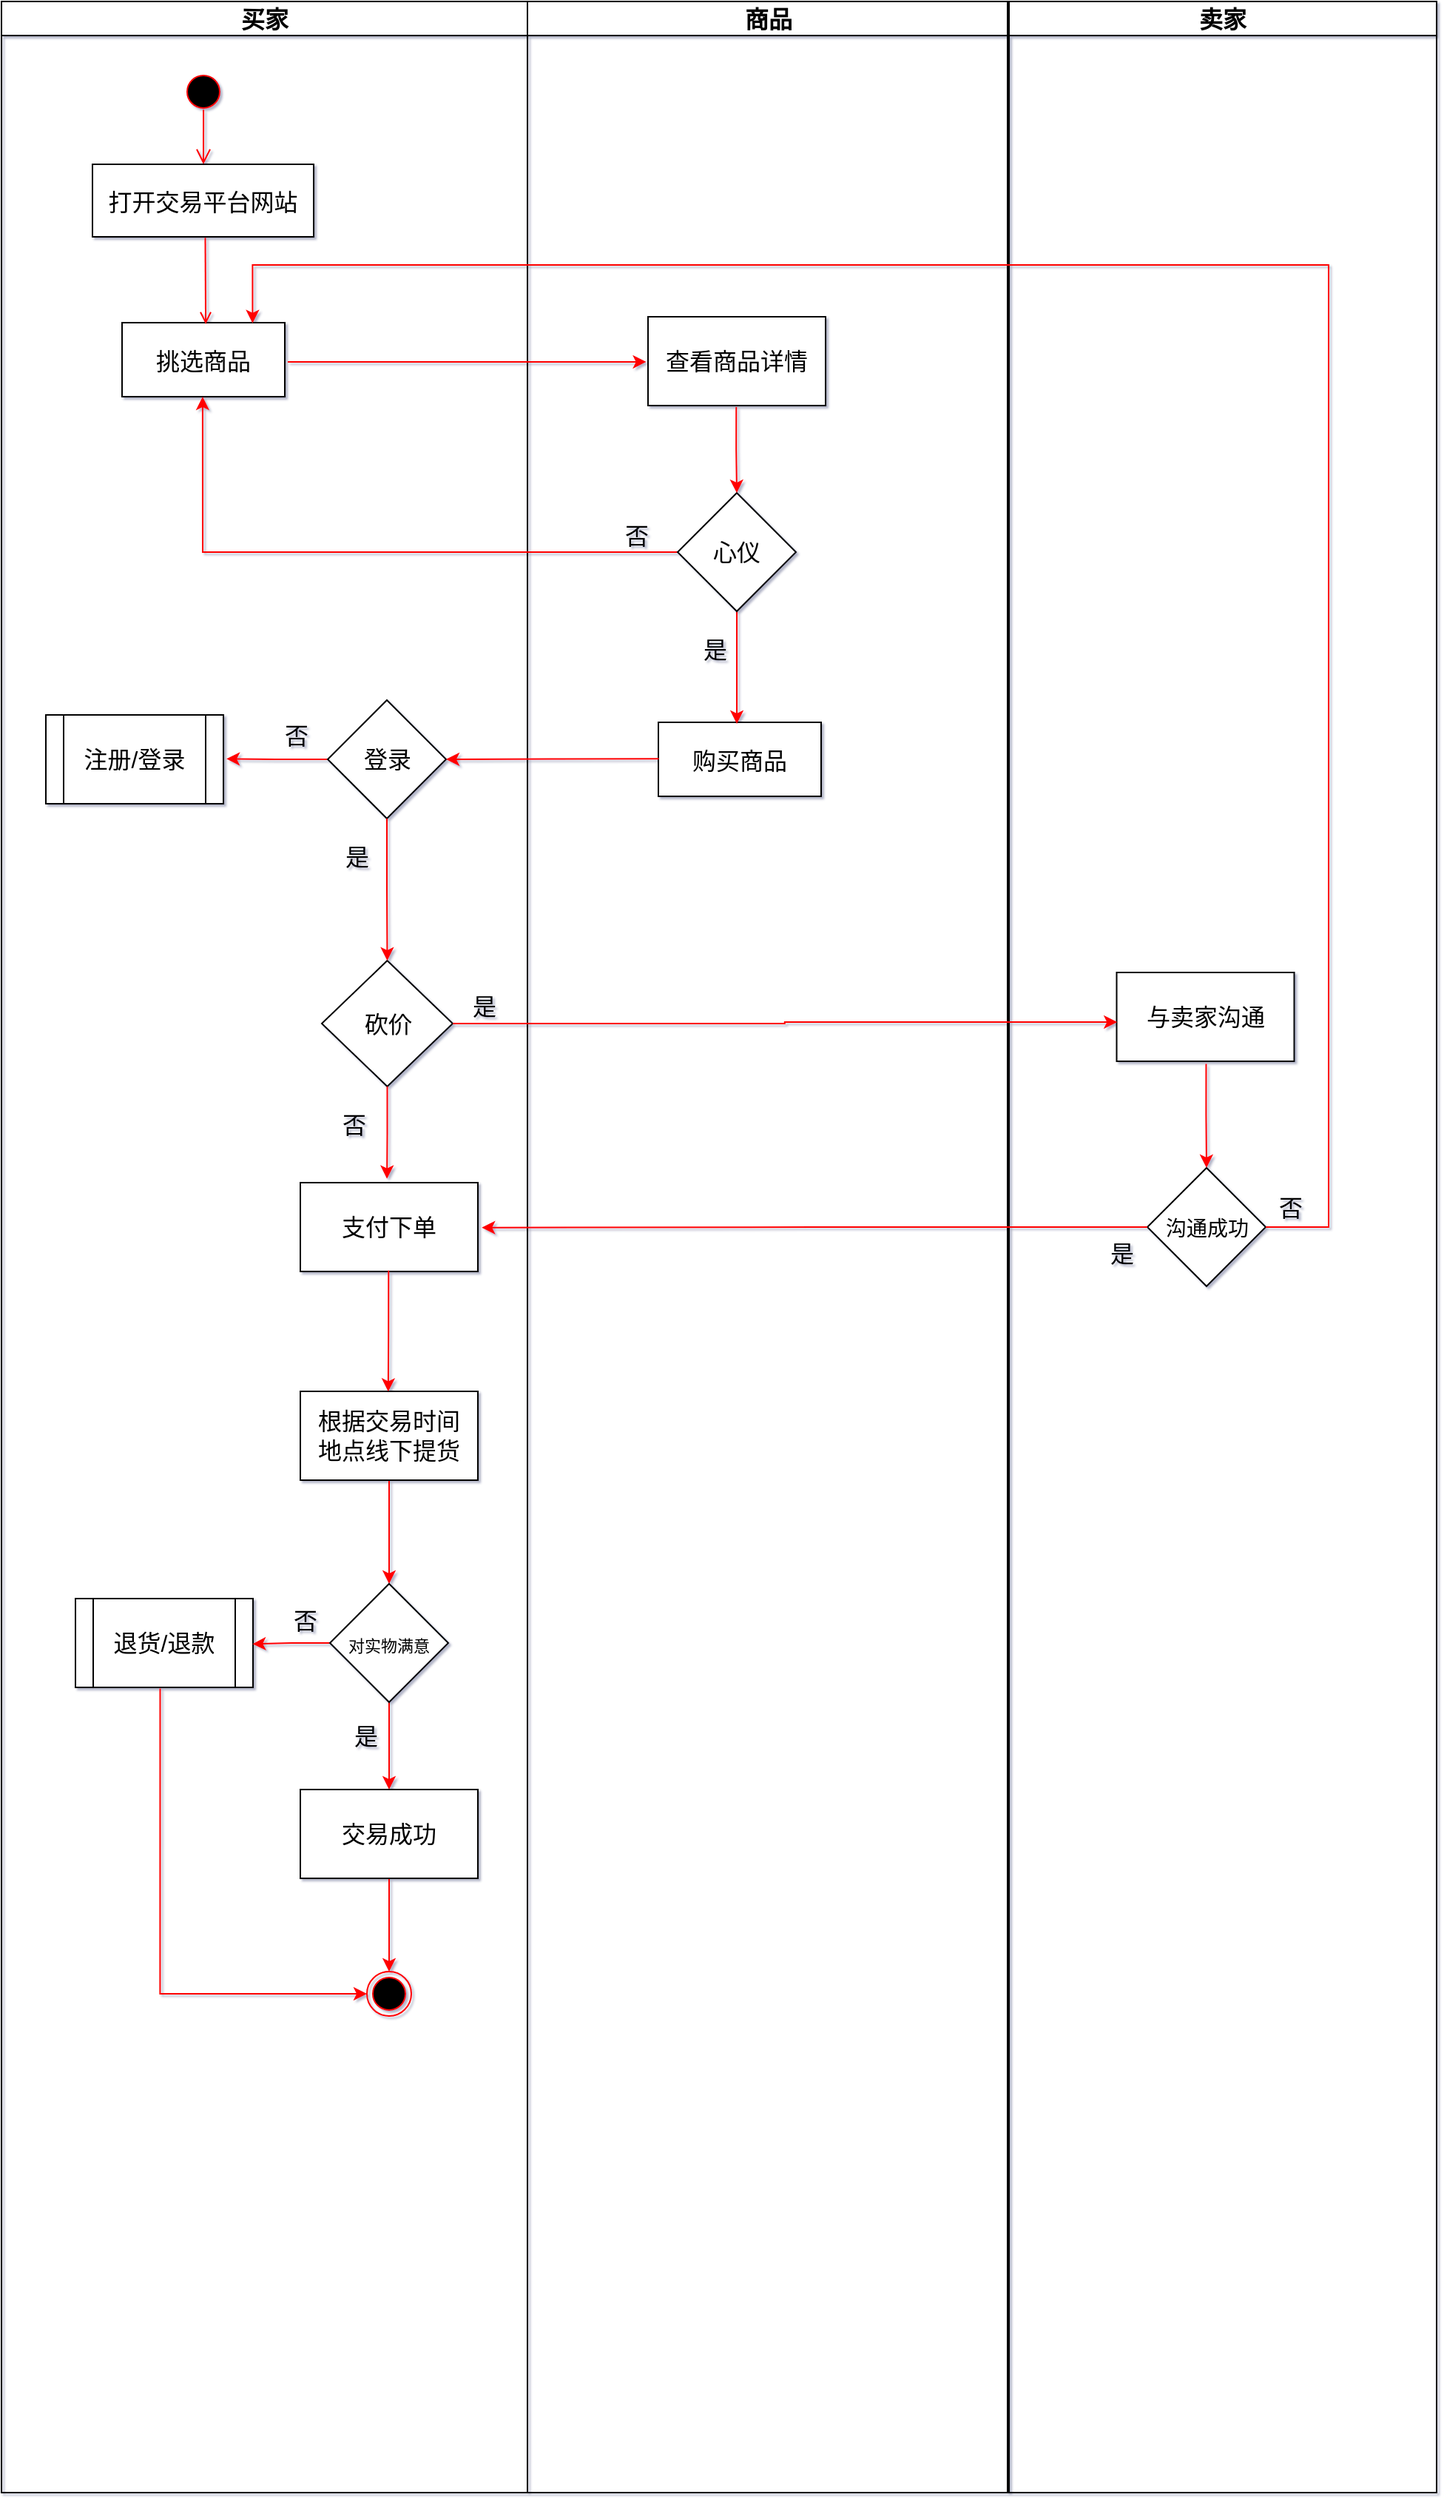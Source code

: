 <mxfile version="17.2.6" type="github" pages="2">
  <diagram name="Page-1" id="e7e014a7-5840-1c2e-5031-d8a46d1fe8dd">
    <mxGraphModel dx="1183" dy="617" grid="0" gridSize="10" guides="1" tooltips="1" connect="1" arrows="1" fold="1" page="1" pageScale="1" pageWidth="1169" pageHeight="826" background="none" math="0" shadow="1">
      <root>
        <mxCell id="0" />
        <mxCell id="1" parent="0" />
        <mxCell id="2" value="买家" style="swimlane;whiteSpace=wrap;startSize=23;fontSize=16;" parent="1" vertex="1">
          <mxGeometry x="89" y="128" width="355.5" height="1683" as="geometry" />
        </mxCell>
        <mxCell id="5" value="" style="ellipse;shape=startState;fillColor=#000000;strokeColor=#ff0000;fontSize=16;" parent="2" vertex="1">
          <mxGeometry x="121.5" y="46" width="30" height="30" as="geometry" />
        </mxCell>
        <mxCell id="6" value="" style="edgeStyle=elbowEdgeStyle;elbow=horizontal;verticalAlign=bottom;endArrow=open;endSize=8;strokeColor=#FF0000;endFill=1;rounded=0;exitX=0.501;exitY=0.903;exitDx=0;exitDy=0;exitPerimeter=0;fontSize=16;" parent="2" source="5" target="7" edge="1">
          <mxGeometry x="121.5" y="40" as="geometry">
            <mxPoint x="136.5" y="110" as="targetPoint" />
          </mxGeometry>
        </mxCell>
        <mxCell id="7" value="打开交易平台网站" style="fontSize=16;" parent="2" vertex="1">
          <mxGeometry x="61.5" y="110" width="149.5" height="49" as="geometry" />
        </mxCell>
        <mxCell id="8" value="挑选商品" style="fontSize=16;" parent="2" vertex="1">
          <mxGeometry x="81.5" y="217" width="110" height="50" as="geometry" />
        </mxCell>
        <mxCell id="9" value="" style="endArrow=open;strokeColor=#FF0000;endFill=1;rounded=0;entryX=0.514;entryY=0.02;entryDx=0;entryDy=0;entryPerimeter=0;exitX=0.51;exitY=1.013;exitDx=0;exitDy=0;exitPerimeter=0;fontSize=16;" parent="2" source="7" target="8" edge="1">
          <mxGeometry relative="1" as="geometry">
            <mxPoint x="137" y="168" as="sourcePoint" />
            <mxPoint x="137" y="220" as="targetPoint" />
          </mxGeometry>
        </mxCell>
        <mxCell id="66l9iURnwUuSYkUhyGDJ-48" style="edgeStyle=orthogonalEdgeStyle;rounded=0;orthogonalLoop=1;jettySize=auto;html=1;entryX=1.017;entryY=0.494;entryDx=0;entryDy=0;entryPerimeter=0;strokeColor=#FF0000;fontSize=16;" edge="1" parent="2" source="66l9iURnwUuSYkUhyGDJ-45" target="66l9iURnwUuSYkUhyGDJ-47">
          <mxGeometry relative="1" as="geometry" />
        </mxCell>
        <mxCell id="66l9iURnwUuSYkUhyGDJ-45" value="登录" style="rhombus;whiteSpace=wrap;html=1;fontSize=16;" vertex="1" parent="2">
          <mxGeometry x="220.5" y="472" width="80" height="80" as="geometry" />
        </mxCell>
        <mxCell id="66l9iURnwUuSYkUhyGDJ-47" value="注册/登录" style="shape=process;whiteSpace=wrap;html=1;backgroundOutline=1;gradientColor=none;fontSize=16;" vertex="1" parent="2">
          <mxGeometry x="30" y="482" width="120" height="60" as="geometry" />
        </mxCell>
        <mxCell id="66l9iURnwUuSYkUhyGDJ-52" value="是" style="text;html=1;align=center;verticalAlign=middle;resizable=0;points=[];autosize=1;strokeColor=none;fillColor=none;fontSize=16;" vertex="1" parent="2">
          <mxGeometry x="227" y="566" width="26" height="23" as="geometry" />
        </mxCell>
        <mxCell id="66l9iURnwUuSYkUhyGDJ-74" value="&lt;font style=&quot;font-size: 16px&quot;&gt;砍价&lt;/font&gt;" style="rhombus;whiteSpace=wrap;html=1;fontSize=16;" vertex="1" parent="2">
          <mxGeometry x="216.5" y="648" width="88.5" height="85" as="geometry" />
        </mxCell>
        <mxCell id="66l9iURnwUuSYkUhyGDJ-75" value="" style="edgeStyle=orthogonalEdgeStyle;rounded=0;orthogonalLoop=1;jettySize=auto;html=1;strokeColor=#FF0000;fontSize=16;exitX=0.5;exitY=1;exitDx=0;exitDy=0;" edge="1" parent="2" source="66l9iURnwUuSYkUhyGDJ-45" target="66l9iURnwUuSYkUhyGDJ-74">
          <mxGeometry relative="1" as="geometry">
            <mxPoint x="260.75" y="732" as="sourcePoint" />
          </mxGeometry>
        </mxCell>
        <mxCell id="66l9iURnwUuSYkUhyGDJ-97" value="退货/退款" style="shape=process;whiteSpace=wrap;html=1;backgroundOutline=1;gradientColor=none;fontSize=16;" vertex="1" parent="2">
          <mxGeometry x="50" y="1079" width="120" height="60" as="geometry" />
        </mxCell>
        <mxCell id="3xEmatZ_UdDW-TYsHwoE-12" value="&lt;font style=&quot;font-size: 16px&quot;&gt;否&lt;/font&gt;" style="text;html=1;align=center;verticalAlign=middle;resizable=0;points=[];autosize=1;strokeColor=none;fillColor=none;fontSize=11;" vertex="1" parent="2">
          <mxGeometry x="225" y="749" width="26" height="19" as="geometry" />
        </mxCell>
        <mxCell id="66l9iURnwUuSYkUhyGDJ-100" value="否" style="text;html=1;align=center;verticalAlign=middle;resizable=0;points=[];autosize=1;strokeColor=none;fillColor=none;fontSize=16;" vertex="1" parent="2">
          <mxGeometry x="191.5" y="1082" width="26" height="23" as="geometry" />
        </mxCell>
        <mxCell id="3" value="商品" style="swimlane;whiteSpace=wrap;gradientColor=none;swimlaneFillColor=none;fontSize=16;labelBorderColor=none;" parent="1" vertex="1">
          <mxGeometry x="444.5" y="128" width="324.5" height="1683" as="geometry" />
        </mxCell>
        <mxCell id="66l9iURnwUuSYkUhyGDJ-41" value="查看商品详情" style="whiteSpace=wrap;html=1;fontSize=16;" vertex="1" parent="3">
          <mxGeometry x="81.5" y="213" width="120" height="60" as="geometry" />
        </mxCell>
        <mxCell id="10" value="购买商品" style="fontSize=16;" parent="3" vertex="1">
          <mxGeometry x="88.5" y="487" width="110" height="50" as="geometry" />
        </mxCell>
        <mxCell id="66l9iURnwUuSYkUhyGDJ-65" value="支付下单" style="whiteSpace=wrap;html=1;fontSize=16;" vertex="1" parent="3">
          <mxGeometry x="-153.5" y="798" width="120" height="60" as="geometry" />
        </mxCell>
        <mxCell id="66l9iURnwUuSYkUhyGDJ-56" value="否" style="text;html=1;align=center;verticalAlign=middle;resizable=0;points=[];autosize=1;strokeColor=none;fillColor=none;fontSize=16;" vertex="1" parent="3">
          <mxGeometry x="60.5" y="349" width="26" height="23" as="geometry" />
        </mxCell>
        <mxCell id="66l9iURnwUuSYkUhyGDJ-58" value="是" style="text;html=1;align=center;verticalAlign=middle;resizable=0;points=[];autosize=1;strokeColor=none;fillColor=none;fontSize=16;" vertex="1" parent="3">
          <mxGeometry x="113.5" y="426" width="26" height="23" as="geometry" />
        </mxCell>
        <mxCell id="66l9iURnwUuSYkUhyGDJ-101" value="是" style="text;html=1;align=center;verticalAlign=middle;resizable=0;points=[];autosize=1;strokeColor=none;fillColor=none;fontSize=16;" vertex="1" parent="3">
          <mxGeometry x="-122.5" y="1160" width="26" height="23" as="geometry" />
        </mxCell>
        <mxCell id="66l9iURnwUuSYkUhyGDJ-102" value="" style="ellipse;html=1;shape=endState;fillColor=#000000;strokeColor=#ff0000;fontSize=16;" vertex="1" parent="3">
          <mxGeometry x="-108.5" y="1331" width="30" height="30" as="geometry" />
        </mxCell>
        <mxCell id="4" value="卖家" style="swimlane;whiteSpace=wrap;fontSize=16;" parent="1" vertex="1">
          <mxGeometry x="770" y="128" width="289" height="1683" as="geometry" />
        </mxCell>
        <mxCell id="66l9iURnwUuSYkUhyGDJ-59" value="&lt;font style=&quot;font-size: 14px&quot;&gt;沟通成功&lt;/font&gt;" style="rhombus;whiteSpace=wrap;html=1;fontSize=16;" vertex="1" parent="4">
          <mxGeometry x="93.5" y="788" width="80" height="80" as="geometry" />
        </mxCell>
        <mxCell id="66l9iURnwUuSYkUhyGDJ-49" value="与卖家沟通" style="whiteSpace=wrap;html=1;fontSize=16;" vertex="1" parent="4">
          <mxGeometry x="72.75" y="656" width="120" height="60" as="geometry" />
        </mxCell>
        <mxCell id="66l9iURnwUuSYkUhyGDJ-60" value="" style="edgeStyle=orthogonalEdgeStyle;rounded=0;orthogonalLoop=1;jettySize=auto;html=1;strokeColor=#FF0000;exitX=0.504;exitY=1.03;exitDx=0;exitDy=0;exitPerimeter=0;fontSize=16;" edge="1" parent="4" source="66l9iURnwUuSYkUhyGDJ-49" target="66l9iURnwUuSYkUhyGDJ-59">
          <mxGeometry relative="1" as="geometry" />
        </mxCell>
        <mxCell id="66l9iURnwUuSYkUhyGDJ-83" value="否" style="text;html=1;align=center;verticalAlign=middle;resizable=0;points=[];autosize=1;strokeColor=none;fillColor=none;fontSize=16;" vertex="1" parent="4">
          <mxGeometry x="177" y="803" width="26" height="23" as="geometry" />
        </mxCell>
        <mxCell id="3xEmatZ_UdDW-TYsHwoE-14" value="是" style="text;html=1;align=center;verticalAlign=middle;resizable=0;points=[];autosize=1;strokeColor=none;fillColor=none;fontSize=16;" vertex="1" parent="4">
          <mxGeometry x="63" y="834" width="26" height="23" as="geometry" />
        </mxCell>
        <mxCell id="66l9iURnwUuSYkUhyGDJ-43" style="edgeStyle=orthogonalEdgeStyle;rounded=0;orthogonalLoop=1;jettySize=auto;html=1;exitX=1.018;exitY=0.529;exitDx=0;exitDy=0;exitPerimeter=0;strokeColor=#FF0000;entryX=-0.01;entryY=0.508;entryDx=0;entryDy=0;entryPerimeter=0;fontSize=16;" edge="1" parent="1" source="8" target="66l9iURnwUuSYkUhyGDJ-41">
          <mxGeometry relative="1" as="geometry">
            <mxPoint x="524" y="371" as="targetPoint" />
          </mxGeometry>
        </mxCell>
        <mxCell id="66l9iURnwUuSYkUhyGDJ-46" value="" style="edgeStyle=orthogonalEdgeStyle;rounded=0;orthogonalLoop=1;jettySize=auto;html=1;strokeColor=#FF0000;exitX=0.003;exitY=0.493;exitDx=0;exitDy=0;exitPerimeter=0;fontSize=16;" edge="1" parent="1" source="10" target="66l9iURnwUuSYkUhyGDJ-45">
          <mxGeometry relative="1" as="geometry" />
        </mxCell>
        <mxCell id="66l9iURnwUuSYkUhyGDJ-51" value="否" style="text;html=1;align=center;verticalAlign=middle;resizable=0;points=[];autosize=1;strokeColor=none;fillColor=none;fontSize=16;" vertex="1" parent="1">
          <mxGeometry x="274.5" y="612" width="26" height="23" as="geometry" />
        </mxCell>
        <mxCell id="66l9iURnwUuSYkUhyGDJ-55" style="edgeStyle=orthogonalEdgeStyle;rounded=0;orthogonalLoop=1;jettySize=auto;html=1;entryX=0.495;entryY=1;entryDx=0;entryDy=0;entryPerimeter=0;strokeColor=#FF0000;fontSize=16;" edge="1" parent="1" source="66l9iURnwUuSYkUhyGDJ-53" target="8">
          <mxGeometry relative="1" as="geometry" />
        </mxCell>
        <mxCell id="66l9iURnwUuSYkUhyGDJ-57" style="edgeStyle=orthogonalEdgeStyle;rounded=0;orthogonalLoop=1;jettySize=auto;html=1;entryX=0.482;entryY=0.02;entryDx=0;entryDy=0;entryPerimeter=0;strokeColor=#FF0000;fontSize=16;" edge="1" parent="1" source="66l9iURnwUuSYkUhyGDJ-53" target="10">
          <mxGeometry relative="1" as="geometry" />
        </mxCell>
        <mxCell id="66l9iURnwUuSYkUhyGDJ-53" value="心仪" style="rhombus;whiteSpace=wrap;html=1;fontSize=16;" vertex="1" parent="1">
          <mxGeometry x="546" y="460" width="80" height="80" as="geometry" />
        </mxCell>
        <mxCell id="66l9iURnwUuSYkUhyGDJ-54" value="" style="edgeStyle=orthogonalEdgeStyle;rounded=0;orthogonalLoop=1;jettySize=auto;html=1;strokeColor=#FF0000;exitX=0.497;exitY=1.016;exitDx=0;exitDy=0;exitPerimeter=0;fontSize=16;" edge="1" parent="1" source="66l9iURnwUuSYkUhyGDJ-41" target="66l9iURnwUuSYkUhyGDJ-53">
          <mxGeometry relative="1" as="geometry">
            <mxPoint x="586" y="407" as="sourcePoint" />
          </mxGeometry>
        </mxCell>
        <mxCell id="66l9iURnwUuSYkUhyGDJ-76" style="edgeStyle=orthogonalEdgeStyle;rounded=0;orthogonalLoop=1;jettySize=auto;html=1;entryX=0.003;entryY=0.559;entryDx=0;entryDy=0;entryPerimeter=0;strokeColor=#FF0000;fontSize=16;" edge="1" parent="1" source="66l9iURnwUuSYkUhyGDJ-74" target="66l9iURnwUuSYkUhyGDJ-49">
          <mxGeometry relative="1" as="geometry" />
        </mxCell>
        <mxCell id="66l9iURnwUuSYkUhyGDJ-77" value="是" style="text;html=1;align=center;verticalAlign=middle;resizable=0;points=[];autosize=1;strokeColor=none;fillColor=none;fontSize=16;" vertex="1" parent="1">
          <mxGeometry x="402" y="795" width="26" height="23" as="geometry" />
        </mxCell>
        <mxCell id="66l9iURnwUuSYkUhyGDJ-82" style="edgeStyle=orthogonalEdgeStyle;rounded=0;orthogonalLoop=1;jettySize=auto;html=1;entryX=0.802;entryY=0.007;entryDx=0;entryDy=0;entryPerimeter=0;strokeColor=#FF0000;exitX=1;exitY=0.5;exitDx=0;exitDy=0;fontSize=16;" edge="1" parent="1" source="66l9iURnwUuSYkUhyGDJ-59" target="8">
          <mxGeometry relative="1" as="geometry">
            <Array as="points">
              <mxPoint x="986" y="956" />
              <mxPoint x="986" y="306" />
              <mxPoint x="259" y="306" />
            </Array>
          </mxGeometry>
        </mxCell>
        <mxCell id="66l9iURnwUuSYkUhyGDJ-94" value="" style="edgeStyle=orthogonalEdgeStyle;rounded=0;orthogonalLoop=1;jettySize=auto;html=1;strokeColor=#FF0000;fontSize=16;" edge="1" parent="1" source="66l9iURnwUuSYkUhyGDJ-88" target="66l9iURnwUuSYkUhyGDJ-93">
          <mxGeometry relative="1" as="geometry" />
        </mxCell>
        <mxCell id="66l9iURnwUuSYkUhyGDJ-88" value="根据交易时间&lt;br&gt;地点线下提货" style="whiteSpace=wrap;html=1;fontSize=16;" vertex="1" parent="1">
          <mxGeometry x="291" y="1067" width="120" height="60" as="geometry" />
        </mxCell>
        <mxCell id="66l9iURnwUuSYkUhyGDJ-89" value="" style="edgeStyle=orthogonalEdgeStyle;rounded=0;orthogonalLoop=1;jettySize=auto;html=1;strokeColor=#FF0000;exitX=0.497;exitY=0.99;exitDx=0;exitDy=0;exitPerimeter=0;entryX=0.495;entryY=0.003;entryDx=0;entryDy=0;entryPerimeter=0;fontSize=16;" edge="1" parent="1" source="66l9iURnwUuSYkUhyGDJ-65" target="66l9iURnwUuSYkUhyGDJ-88">
          <mxGeometry relative="1" as="geometry" />
        </mxCell>
        <mxCell id="66l9iURnwUuSYkUhyGDJ-96" value="" style="edgeStyle=orthogonalEdgeStyle;rounded=0;orthogonalLoop=1;jettySize=auto;html=1;strokeColor=#FF0000;fontSize=16;" edge="1" parent="1" source="66l9iURnwUuSYkUhyGDJ-93" target="66l9iURnwUuSYkUhyGDJ-95">
          <mxGeometry relative="1" as="geometry" />
        </mxCell>
        <mxCell id="66l9iURnwUuSYkUhyGDJ-98" style="edgeStyle=orthogonalEdgeStyle;rounded=0;orthogonalLoop=1;jettySize=auto;html=1;entryX=0.997;entryY=0.511;entryDx=0;entryDy=0;entryPerimeter=0;strokeColor=#FF0000;fontSize=16;" edge="1" parent="1" source="66l9iURnwUuSYkUhyGDJ-93" target="66l9iURnwUuSYkUhyGDJ-97">
          <mxGeometry relative="1" as="geometry" />
        </mxCell>
        <mxCell id="66l9iURnwUuSYkUhyGDJ-93" value="&lt;font style=&quot;font-size: 11px&quot;&gt;对实物满意&lt;/font&gt;" style="rhombus;whiteSpace=wrap;html=1;fontSize=16;" vertex="1" parent="1">
          <mxGeometry x="311" y="1197" width="80" height="80" as="geometry" />
        </mxCell>
        <mxCell id="66l9iURnwUuSYkUhyGDJ-103" style="edgeStyle=orthogonalEdgeStyle;rounded=0;orthogonalLoop=1;jettySize=auto;html=1;entryX=0.5;entryY=0;entryDx=0;entryDy=0;strokeColor=#FF0000;fontSize=16;" edge="1" parent="1" source="66l9iURnwUuSYkUhyGDJ-95" target="66l9iURnwUuSYkUhyGDJ-102">
          <mxGeometry relative="1" as="geometry" />
        </mxCell>
        <mxCell id="66l9iURnwUuSYkUhyGDJ-95" value="交易成功" style="whiteSpace=wrap;html=1;fontSize=16;" vertex="1" parent="1">
          <mxGeometry x="291" y="1336" width="120" height="60" as="geometry" />
        </mxCell>
        <mxCell id="3xEmatZ_UdDW-TYsHwoE-10" style="edgeStyle=orthogonalEdgeStyle;rounded=0;orthogonalLoop=1;jettySize=auto;html=1;entryX=0.488;entryY=-0.044;entryDx=0;entryDy=0;entryPerimeter=0;fontSize=11;strokeColor=#FF0000;" edge="1" parent="1" source="66l9iURnwUuSYkUhyGDJ-74" target="66l9iURnwUuSYkUhyGDJ-65">
          <mxGeometry relative="1" as="geometry" />
        </mxCell>
        <mxCell id="3xEmatZ_UdDW-TYsHwoE-11" style="edgeStyle=orthogonalEdgeStyle;rounded=0;orthogonalLoop=1;jettySize=auto;html=1;entryX=0;entryY=0.5;entryDx=0;entryDy=0;fontSize=11;strokeColor=#FF0000;exitX=0.477;exitY=1.013;exitDx=0;exitDy=0;exitPerimeter=0;" edge="1" parent="1" source="66l9iURnwUuSYkUhyGDJ-97" target="66l9iURnwUuSYkUhyGDJ-102">
          <mxGeometry relative="1" as="geometry">
            <mxPoint x="199" y="1278" as="sourcePoint" />
            <Array as="points">
              <mxPoint x="196" y="1474" />
            </Array>
          </mxGeometry>
        </mxCell>
        <mxCell id="3xEmatZ_UdDW-TYsHwoE-13" style="edgeStyle=orthogonalEdgeStyle;rounded=0;orthogonalLoop=1;jettySize=auto;html=1;entryX=1.022;entryY=0.506;entryDx=0;entryDy=0;entryPerimeter=0;fontSize=16;strokeColor=#FF0000;" edge="1" parent="1" source="66l9iURnwUuSYkUhyGDJ-59" target="66l9iURnwUuSYkUhyGDJ-65">
          <mxGeometry relative="1" as="geometry" />
        </mxCell>
      </root>
    </mxGraphModel>
  </diagram>
  <diagram id="xpQTE3iE0hssU8hWATtW" name="第 2 页">
    <mxGraphModel dx="1420" dy="740" grid="0" gridSize="10" guides="1" tooltips="1" connect="1" arrows="1" fold="1" page="1" pageScale="1" pageWidth="1169" pageHeight="827" math="0" shadow="0">
      <root>
        <mxCell id="0" />
        <mxCell id="1" parent="0" />
      </root>
    </mxGraphModel>
  </diagram>
</mxfile>

